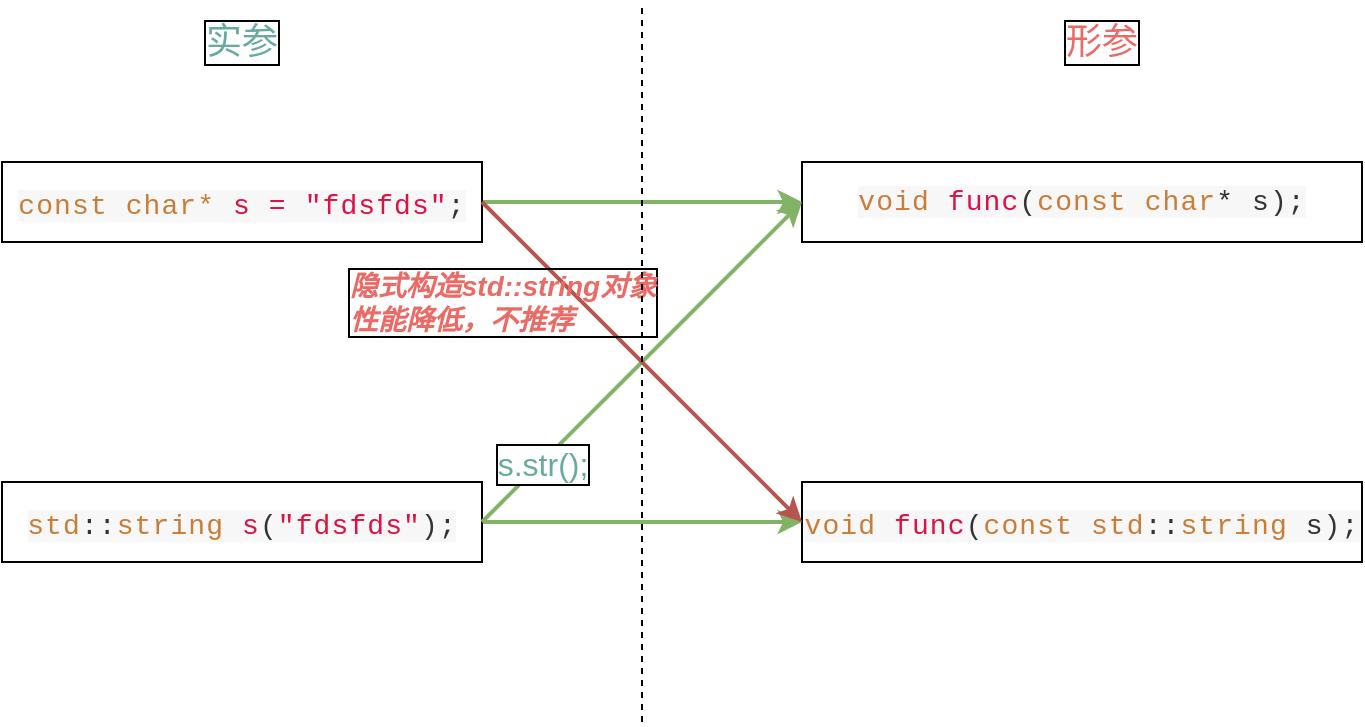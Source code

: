 <mxfile version="17.4.4" type="github">
  <diagram id="l3jzZtHm_ynfCJKRMoYy" name="Page-1">
    <mxGraphModel dx="1422" dy="754" grid="1" gridSize="10" guides="1" tooltips="1" connect="1" arrows="1" fold="1" page="1" pageScale="1" pageWidth="827" pageHeight="1169" math="0" shadow="0">
      <root>
        <mxCell id="0" />
        <mxCell id="1" parent="0" />
        <mxCell id="SaC81yeUVhlWyohO7RTg-1" value="&lt;span class=&quot;code-snippet__function&quot; style=&quot;margin: 0px ; padding: 0px ; outline: 0px ; max-width: 1000% ; color: rgb(51 , 51 , 51) ; font-family: &amp;#34;consolas&amp;#34; , &amp;#34;liberation mono&amp;#34; , &amp;#34;menlo&amp;#34; , &amp;#34;courier&amp;#34; , monospace ; font-size: 14px ; letter-spacing: 0.544px ; text-align: left ; background-color: rgba(0 , 0 , 0 , 0.03) ; visibility: visible ; box-sizing: border-box ; overflow-wrap: break-word&quot;&gt;&lt;span class=&quot;code-snippet__keyword&quot; style=&quot;margin: 0px ; padding: 0px ; outline: 0px ; max-width: 1000% ; box-sizing: border-box ; overflow-wrap: break-word ; color: rgb(202 , 125 , 55) ; visibility: visible&quot;&gt;void&lt;/span&gt; &lt;span class=&quot;code-snippet__title&quot; style=&quot;margin: 0px ; padding: 0px ; outline: 0px ; max-width: 1000% ; box-sizing: border-box ; overflow-wrap: break-word ; color: rgb(221 , 17 , 68) ; visibility: visible&quot;&gt;func&lt;/span&gt;&lt;span class=&quot;code-snippet__params&quot; style=&quot;margin: 0px ; padding: 0px ; outline: 0px ; max-width: 1000% ; box-sizing: border-box ; overflow-wrap: break-word ; visibility: visible&quot;&gt;(&lt;span class=&quot;code-snippet__keyword&quot; style=&quot;margin: 0px ; padding: 0px ; outline: 0px ; max-width: 1000% ; box-sizing: border-box ; overflow-wrap: break-word ; color: rgb(202 , 125 , 55) ; visibility: visible&quot;&gt;const&lt;/span&gt; &lt;span class=&quot;code-snippet__keyword&quot; style=&quot;margin: 0px ; padding: 0px ; outline: 0px ; max-width: 1000% ; box-sizing: border-box ; overflow-wrap: break-word ; color: rgb(202 , 125 , 55) ; visibility: visible&quot;&gt;char&lt;/span&gt;* s)&lt;/span&gt;&lt;/span&gt;&lt;span style=&quot;color: rgb(51 , 51 , 51) ; font-family: &amp;#34;consolas&amp;#34; , &amp;#34;liberation mono&amp;#34; , &amp;#34;menlo&amp;#34; , &amp;#34;courier&amp;#34; , monospace ; font-size: 14px ; letter-spacing: 0.544px ; text-align: left ; background-color: rgba(0 , 0 , 0 , 0.03)&quot;&gt;;&lt;/span&gt;" style="rounded=0;whiteSpace=wrap;html=1;" vertex="1" parent="1">
          <mxGeometry x="480" y="160" width="280" height="40" as="geometry" />
        </mxCell>
        <mxCell id="SaC81yeUVhlWyohO7RTg-2" value="&lt;span class=&quot;code-snippet__function&quot; style=&quot;margin: 0px ; padding: 0px ; outline: 0px ; max-width: 1000% ; color: rgb(51 , 51 , 51) ; font-family: &amp;#34;consolas&amp;#34; , &amp;#34;liberation mono&amp;#34; , &amp;#34;menlo&amp;#34; , &amp;#34;courier&amp;#34; , monospace ; font-size: 14px ; letter-spacing: 0.544px ; text-align: left ; background-color: rgba(0 , 0 , 0 , 0.03) ; visibility: visible ; box-sizing: border-box ; overflow-wrap: break-word&quot;&gt;&lt;span class=&quot;code-snippet__keyword&quot; style=&quot;margin: 0px ; padding: 0px ; outline: 0px ; max-width: 1000% ; box-sizing: border-box ; overflow-wrap: break-word ; color: rgb(202 , 125 , 55) ; visibility: visible&quot;&gt;void&lt;/span&gt; &lt;span class=&quot;code-snippet__title&quot; style=&quot;margin: 0px ; padding: 0px ; outline: 0px ; max-width: 1000% ; box-sizing: border-box ; overflow-wrap: break-word ; color: rgb(221 , 17 , 68) ; visibility: visible&quot;&gt;func&lt;/span&gt;&lt;span class=&quot;code-snippet__params&quot; style=&quot;margin: 0px ; padding: 0px ; outline: 0px ; max-width: 1000% ; box-sizing: border-box ; overflow-wrap: break-word ; visibility: visible&quot;&gt;(&lt;span class=&quot;code-snippet__keyword&quot; style=&quot;margin: 0px ; padding: 0px ; outline: 0px ; max-width: 1000% ; box-sizing: border-box ; overflow-wrap: break-word ; color: rgb(202 , 125 , 55) ; visibility: visible&quot;&gt;const&lt;/span&gt; &lt;span class=&quot;code-snippet__built_in&quot; style=&quot;margin: 0px ; padding: 0px ; outline: 0px ; max-width: 1000% ; box-sizing: border-box ; overflow-wrap: break-word ; color: rgb(202 , 125 , 55) ; visibility: visible&quot;&gt;std&lt;/span&gt;::&lt;span class=&quot;code-snippet__built_in&quot; style=&quot;margin: 0px ; padding: 0px ; outline: 0px ; max-width: 1000% ; box-sizing: border-box ; overflow-wrap: break-word ; color: rgb(202 , 125 , 55) ; visibility: visible&quot;&gt;string&lt;/span&gt;&amp;nbsp;s)&lt;/span&gt;&lt;/span&gt;&lt;span style=&quot;color: rgb(51 , 51 , 51) ; font-family: &amp;#34;consolas&amp;#34; , &amp;#34;liberation mono&amp;#34; , &amp;#34;menlo&amp;#34; , &amp;#34;courier&amp;#34; , monospace ; font-size: 14px ; letter-spacing: 0.544px ; text-align: left ; background-color: rgba(0 , 0 , 0 , 0.03)&quot;&gt;;&lt;/span&gt;" style="rounded=0;whiteSpace=wrap;html=1;fontSize=16;" vertex="1" parent="1">
          <mxGeometry x="480" y="320" width="280" height="40" as="geometry" />
        </mxCell>
        <mxCell id="SaC81yeUVhlWyohO7RTg-9" style="edgeStyle=orthogonalEdgeStyle;rounded=0;orthogonalLoop=1;jettySize=auto;html=1;fontSize=16;fontColor=#EA6B66;fillColor=#d5e8d4;strokeColor=#82b366;strokeWidth=2;" edge="1" parent="1" source="SaC81yeUVhlWyohO7RTg-3">
          <mxGeometry relative="1" as="geometry">
            <mxPoint x="480" y="180" as="targetPoint" />
          </mxGeometry>
        </mxCell>
        <mxCell id="SaC81yeUVhlWyohO7RTg-3" value="&lt;span class=&quot;code-snippet__function&quot; style=&quot;margin: 0px ; padding: 0px ; outline: 0px ; max-width: 1000% ; font-family: &amp;#34;consolas&amp;#34; , &amp;#34;liberation mono&amp;#34; , &amp;#34;menlo&amp;#34; , &amp;#34;courier&amp;#34; , monospace ; font-size: 14px ; letter-spacing: 0.544px ; text-align: left ; background-color: rgba(0 , 0 , 0 , 0.03) ; visibility: visible ; box-sizing: border-box ; overflow-wrap: break-word&quot;&gt;&lt;font color=&quot;#ca7d37&quot;&gt;const char*&amp;nbsp;&lt;/font&gt;&lt;/span&gt;&lt;span class=&quot;code-snippet__function&quot; style=&quot;margin: 0px ; padding: 0px ; outline: 0px ; max-width: 1000% ; color: rgb(51 , 51 , 51) ; font-family: &amp;#34;consolas&amp;#34; , &amp;#34;liberation mono&amp;#34; , &amp;#34;menlo&amp;#34; , &amp;#34;courier&amp;#34; , monospace ; font-size: 14px ; letter-spacing: 0.544px ; text-align: left ; background-color: rgba(0 , 0 , 0 , 0.03) ; visibility: visible ; box-sizing: border-box ; overflow-wrap: break-word&quot;&gt;&lt;span class=&quot;code-snippet__title&quot; style=&quot;margin: 0px ; padding: 0px ; outline: 0px ; max-width: 1000% ; box-sizing: border-box ; overflow-wrap: break-word ; color: rgb(221 , 17 , 68) ; visibility: visible&quot;&gt;s =&amp;nbsp;&lt;/span&gt;&lt;span class=&quot;code-snippet__params&quot; style=&quot;margin: 0px ; padding: 0px ; outline: 0px ; max-width: 1000% ; box-sizing: border-box ; overflow-wrap: break-word ; visibility: visible&quot;&gt;&lt;span class=&quot;code-snippet__string&quot; style=&quot;margin: 0px ; padding: 0px ; outline: 0px ; max-width: 1000% ; box-sizing: border-box ; overflow-wrap: break-word ; color: rgb(221 , 17 , 68) ; visibility: visible&quot;&gt;&quot;fdsfds&quot;&lt;/span&gt;&lt;/span&gt;&lt;/span&gt;&lt;span style=&quot;color: rgb(51 , 51 , 51) ; font-family: &amp;#34;consolas&amp;#34; , &amp;#34;liberation mono&amp;#34; , &amp;#34;menlo&amp;#34; , &amp;#34;courier&amp;#34; , monospace ; font-size: 14px ; letter-spacing: 0.544px ; text-align: left ; background-color: rgba(0 , 0 , 0 , 0.03)&quot;&gt;;&lt;/span&gt;" style="rounded=0;whiteSpace=wrap;html=1;fontSize=16;" vertex="1" parent="1">
          <mxGeometry x="80" y="160" width="240" height="40" as="geometry" />
        </mxCell>
        <mxCell id="SaC81yeUVhlWyohO7RTg-8" style="edgeStyle=orthogonalEdgeStyle;rounded=0;orthogonalLoop=1;jettySize=auto;html=1;fontSize=16;fontColor=#EA6B66;fillColor=#d5e8d4;strokeColor=#82b366;strokeWidth=2;" edge="1" parent="1" source="SaC81yeUVhlWyohO7RTg-4">
          <mxGeometry relative="1" as="geometry">
            <mxPoint x="480" y="340" as="targetPoint" />
          </mxGeometry>
        </mxCell>
        <mxCell id="SaC81yeUVhlWyohO7RTg-4" value="&lt;span class=&quot;code-snippet__built_in&quot; style=&quot;margin: 0px ; padding: 0px ; outline: 0px ; max-width: 1000% ; color: rgb(202 , 125 , 55) ; font-family: &amp;#34;consolas&amp;#34; , &amp;#34;liberation mono&amp;#34; , &amp;#34;menlo&amp;#34; , &amp;#34;courier&amp;#34; , monospace ; font-size: 14px ; letter-spacing: 0.544px ; text-align: left ; background-color: rgba(0 , 0 , 0 , 0.03) ; visibility: visible ; box-sizing: border-box ; overflow-wrap: break-word&quot;&gt;std&lt;/span&gt;&lt;span style=&quot;color: rgb(51 , 51 , 51) ; font-family: &amp;#34;consolas&amp;#34; , &amp;#34;liberation mono&amp;#34; , &amp;#34;menlo&amp;#34; , &amp;#34;courier&amp;#34; , monospace ; font-size: 14px ; letter-spacing: 0.544px ; text-align: left ; background-color: rgba(0 , 0 , 0 , 0.03)&quot;&gt;::&lt;/span&gt;&lt;span class=&quot;code-snippet__function&quot; style=&quot;margin: 0px ; padding: 0px ; outline: 0px ; max-width: 1000% ; color: rgb(51 , 51 , 51) ; font-family: &amp;#34;consolas&amp;#34; , &amp;#34;liberation mono&amp;#34; , &amp;#34;menlo&amp;#34; , &amp;#34;courier&amp;#34; , monospace ; font-size: 14px ; letter-spacing: 0.544px ; text-align: left ; background-color: rgba(0 , 0 , 0 , 0.03) ; visibility: visible ; box-sizing: border-box ; overflow-wrap: break-word&quot;&gt;&lt;span class=&quot;code-snippet__built_in&quot; style=&quot;margin: 0px ; padding: 0px ; outline: 0px ; max-width: 1000% ; box-sizing: border-box ; overflow-wrap: break-word ; color: rgb(202 , 125 , 55) ; visibility: visible&quot;&gt;string&lt;/span&gt; &lt;span class=&quot;code-snippet__title&quot; style=&quot;margin: 0px ; padding: 0px ; outline: 0px ; max-width: 1000% ; box-sizing: border-box ; overflow-wrap: break-word ; color: rgb(221 , 17 , 68) ; visibility: visible&quot;&gt;s&lt;/span&gt;&lt;span class=&quot;code-snippet__params&quot; style=&quot;margin: 0px ; padding: 0px ; outline: 0px ; max-width: 1000% ; box-sizing: border-box ; overflow-wrap: break-word ; visibility: visible&quot;&gt;(&lt;span class=&quot;code-snippet__string&quot; style=&quot;margin: 0px ; padding: 0px ; outline: 0px ; max-width: 1000% ; box-sizing: border-box ; overflow-wrap: break-word ; color: rgb(221 , 17 , 68) ; visibility: visible&quot;&gt;&quot;fdsfds&quot;&lt;/span&gt;)&lt;/span&gt;&lt;/span&gt;&lt;span style=&quot;color: rgb(51 , 51 , 51) ; font-family: &amp;#34;consolas&amp;#34; , &amp;#34;liberation mono&amp;#34; , &amp;#34;menlo&amp;#34; , &amp;#34;courier&amp;#34; , monospace ; font-size: 14px ; letter-spacing: 0.544px ; text-align: left ; background-color: rgba(0 , 0 , 0 , 0.03)&quot;&gt;;&lt;/span&gt;" style="rounded=0;whiteSpace=wrap;html=1;fontSize=16;" vertex="1" parent="1">
          <mxGeometry x="80" y="320" width="240" height="40" as="geometry" />
        </mxCell>
        <mxCell id="SaC81yeUVhlWyohO7RTg-5" value="" style="endArrow=classic;html=1;rounded=0;fontSize=16;exitX=1;exitY=0.5;exitDx=0;exitDy=0;entryX=0;entryY=0.5;entryDx=0;entryDy=0;fillColor=#d5e8d4;strokeColor=#82b366;strokeWidth=2;" edge="1" parent="1" source="SaC81yeUVhlWyohO7RTg-4" target="SaC81yeUVhlWyohO7RTg-1">
          <mxGeometry width="50" height="50" relative="1" as="geometry">
            <mxPoint x="340" y="330" as="sourcePoint" />
            <mxPoint x="390" y="280" as="targetPoint" />
          </mxGeometry>
        </mxCell>
        <mxCell id="SaC81yeUVhlWyohO7RTg-6" value="&lt;font color=&quot;#67ab9f&quot;&gt;s.str();&lt;/font&gt;" style="edgeLabel;html=1;align=center;verticalAlign=middle;resizable=0;points=[];fontSize=16;labelBorderColor=default;" vertex="1" connectable="0" parent="SaC81yeUVhlWyohO7RTg-5">
          <mxGeometry x="-0.394" y="1" relative="1" as="geometry">
            <mxPoint x="-18" y="20" as="offset" />
          </mxGeometry>
        </mxCell>
        <mxCell id="SaC81yeUVhlWyohO7RTg-7" value="" style="endArrow=classic;html=1;rounded=0;fontSize=16;fontColor=#EA6B66;exitX=1;exitY=0.5;exitDx=0;exitDy=0;entryX=0;entryY=0.5;entryDx=0;entryDy=0;fillColor=#f8cecc;strokeColor=#b85450;strokeWidth=2;" edge="1" parent="1" source="SaC81yeUVhlWyohO7RTg-3" target="SaC81yeUVhlWyohO7RTg-2">
          <mxGeometry width="50" height="50" relative="1" as="geometry">
            <mxPoint x="240" y="490" as="sourcePoint" />
            <mxPoint x="290" y="440" as="targetPoint" />
          </mxGeometry>
        </mxCell>
        <mxCell id="SaC81yeUVhlWyohO7RTg-10" value="&lt;div style=&quot;text-align: left ; font-size: 14px&quot;&gt;&lt;font style=&quot;font-size: 14px&quot;&gt;&lt;b&gt;&lt;i&gt;隐&lt;font style=&quot;font-size: 14px&quot;&gt;式构造std::string对象&lt;/font&gt;&lt;/i&gt;&lt;/b&gt;&lt;/font&gt;&lt;/div&gt;&lt;font style=&quot;font-size: 14px&quot;&gt;&lt;div style=&quot;text-align: left&quot;&gt;&lt;b&gt;&lt;i&gt;性能降低，不推荐&lt;/i&gt;&lt;/b&gt;&lt;/div&gt;&lt;/font&gt;" style="edgeLabel;html=1;align=center;verticalAlign=middle;resizable=0;points=[];fontSize=15;fontColor=#EA6B66;labelBackgroundColor=none;labelBorderColor=default;" vertex="1" connectable="0" parent="SaC81yeUVhlWyohO7RTg-7">
          <mxGeometry x="-0.544" y="-1" relative="1" as="geometry">
            <mxPoint x="-26" y="13" as="offset" />
          </mxGeometry>
        </mxCell>
        <mxCell id="SaC81yeUVhlWyohO7RTg-11" value="" style="endArrow=none;dashed=1;html=1;strokeWidth=1;rounded=0;fontSize=14;fontColor=#67AB9F;" edge="1" parent="1">
          <mxGeometry width="50" height="50" relative="1" as="geometry">
            <mxPoint x="400" y="440" as="sourcePoint" />
            <mxPoint x="400" y="80" as="targetPoint" />
          </mxGeometry>
        </mxCell>
        <mxCell id="SaC81yeUVhlWyohO7RTg-12" value="&lt;font style=&quot;font-size: 18px&quot;&gt;实参&lt;/font&gt;" style="text;html=1;strokeColor=none;fillColor=none;align=center;verticalAlign=middle;whiteSpace=wrap;rounded=0;labelBackgroundColor=none;labelBorderColor=default;fontSize=14;fontColor=#67AB9F;" vertex="1" parent="1">
          <mxGeometry x="160" y="80" width="80" height="40" as="geometry" />
        </mxCell>
        <mxCell id="SaC81yeUVhlWyohO7RTg-14" value="&lt;font style=&quot;font-size: 18px&quot; color=&quot;#ea6b66&quot;&gt;形参&lt;/font&gt;" style="text;html=1;strokeColor=none;fillColor=none;align=center;verticalAlign=middle;whiteSpace=wrap;rounded=0;labelBackgroundColor=none;labelBorderColor=default;fontSize=14;fontColor=#67AB9F;" vertex="1" parent="1">
          <mxGeometry x="590" y="80" width="80" height="40" as="geometry" />
        </mxCell>
      </root>
    </mxGraphModel>
  </diagram>
</mxfile>
